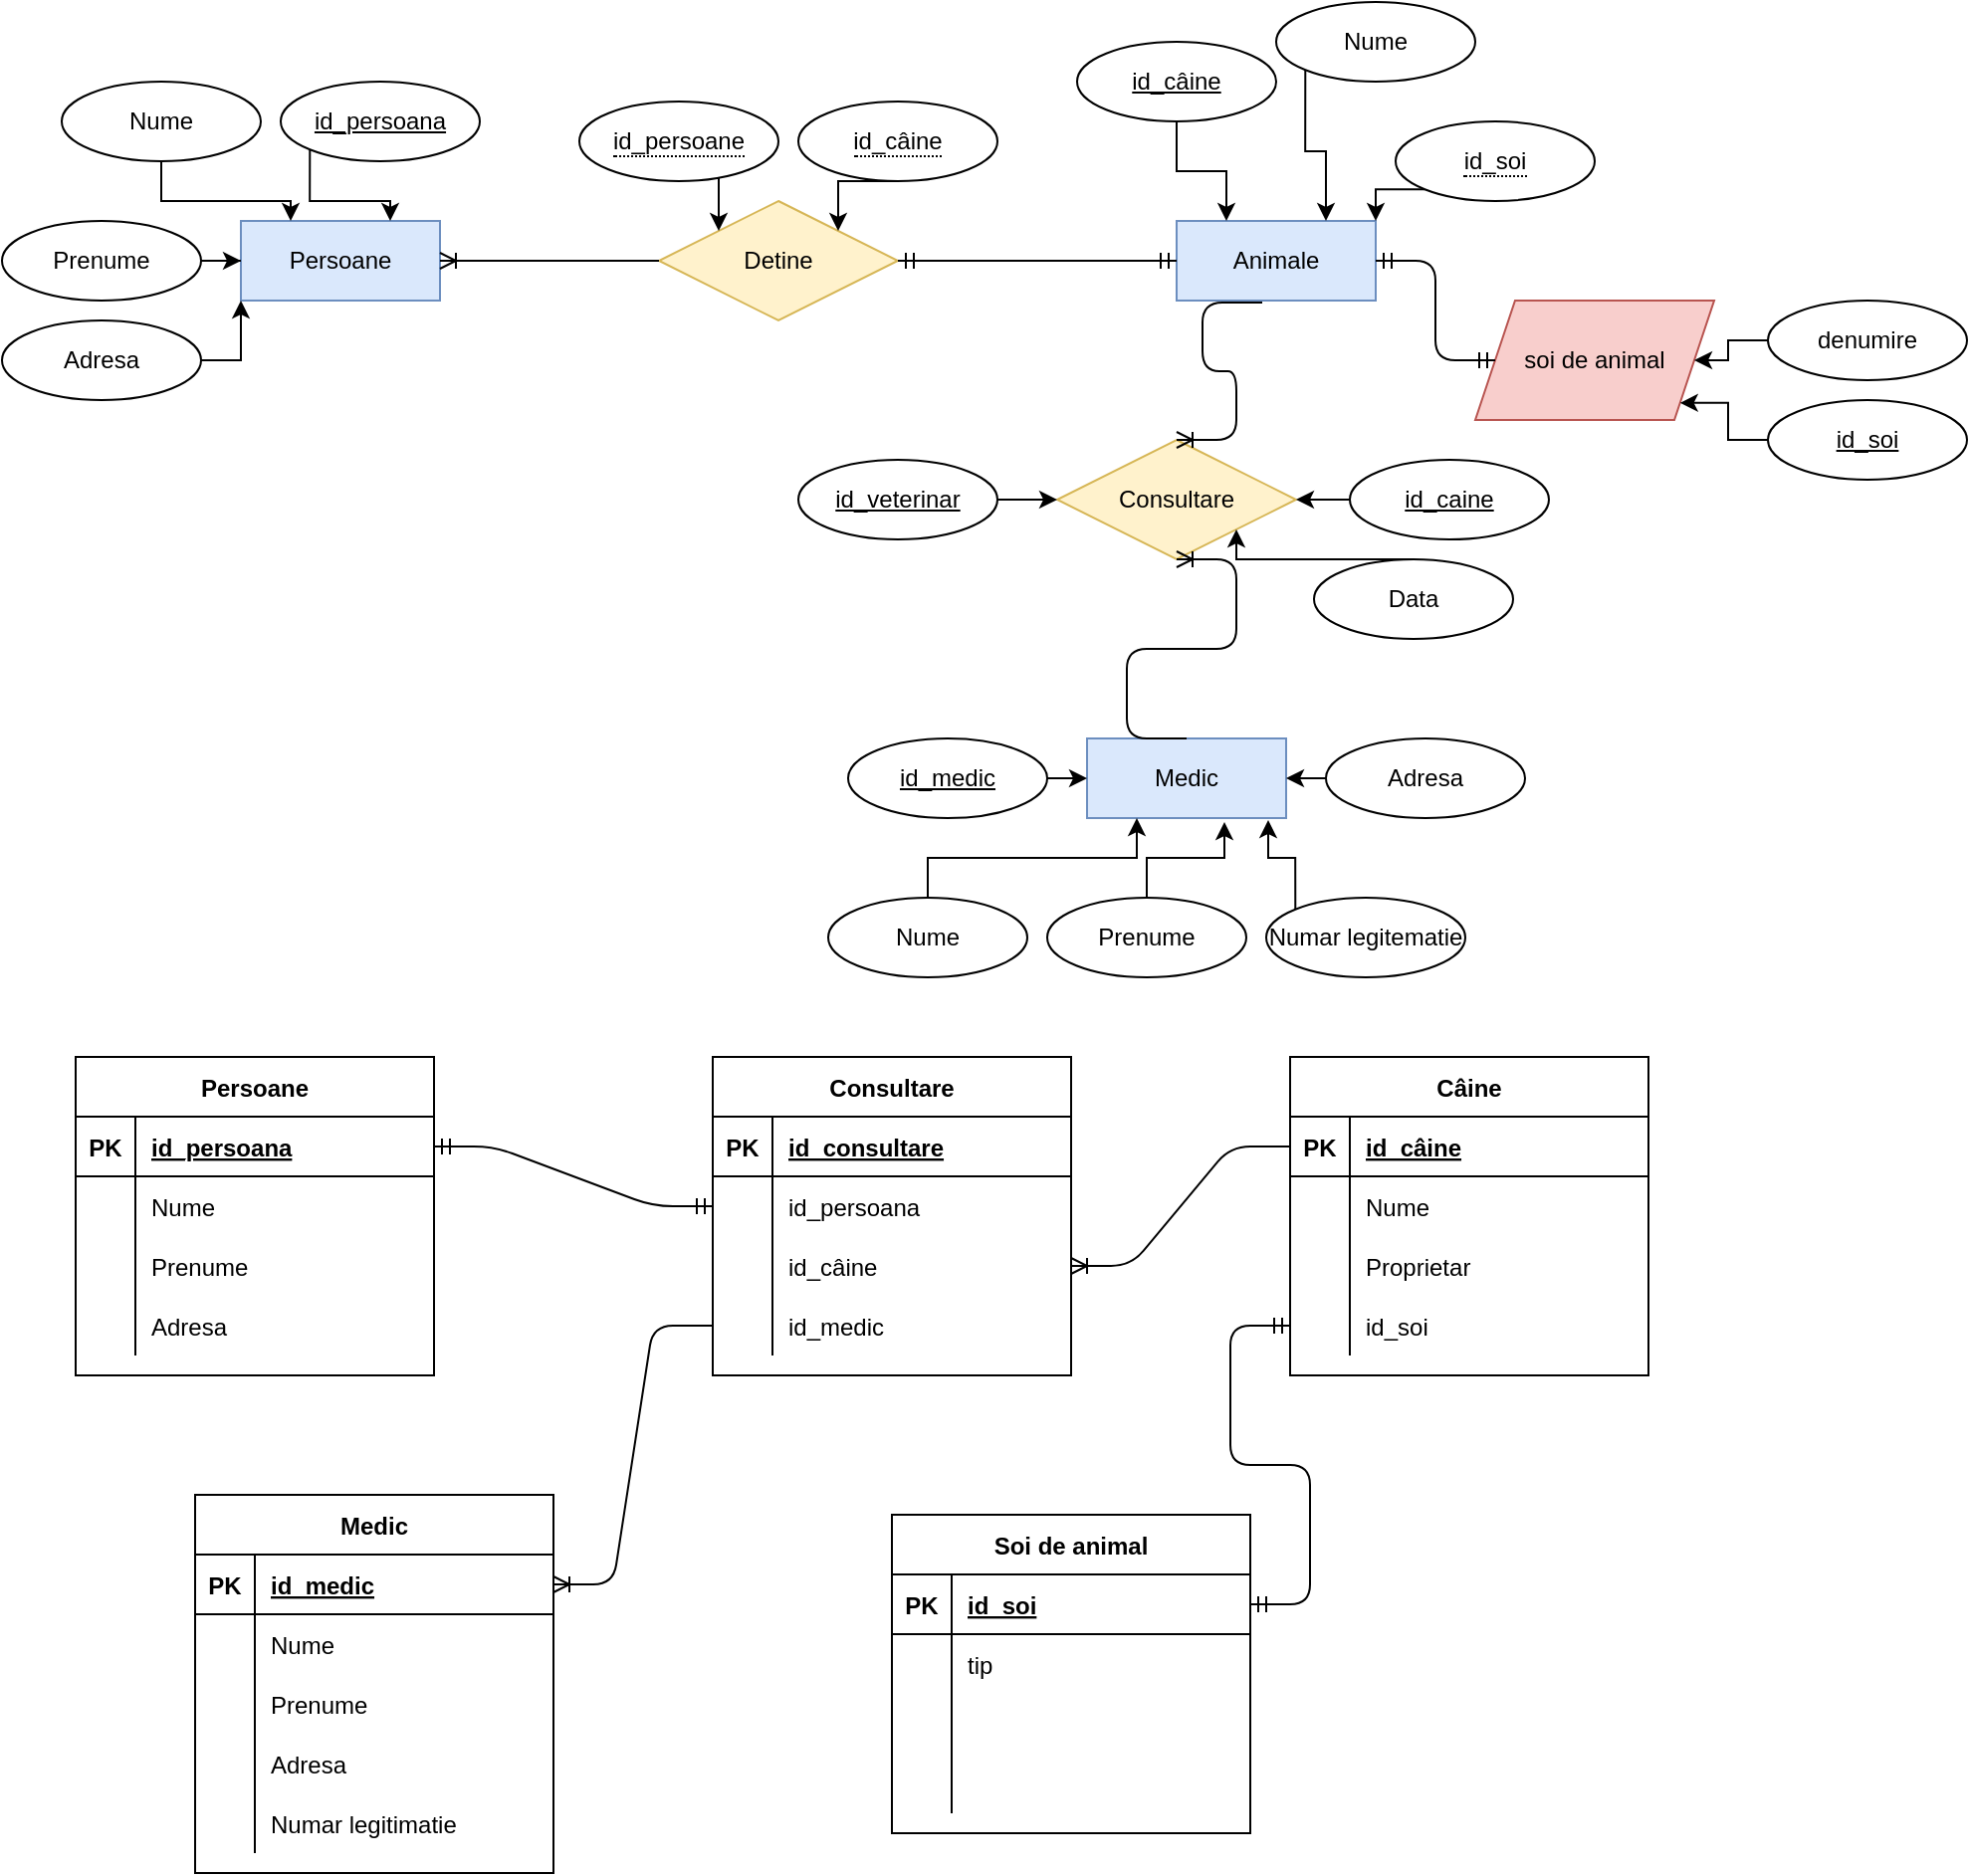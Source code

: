 <mxfile version="14.5.6" type="google"><diagram id="ahMqKwk7GTCR7lcBYKXt" name="Page-1"><mxGraphModel dx="1483" dy="786" grid="1" gridSize="10" guides="1" tooltips="1" connect="1" arrows="1" fold="1" page="1" pageScale="1" pageWidth="827" pageHeight="1169" math="0" shadow="0"><root><mxCell id="0"/><mxCell id="1" parent="0"/><mxCell id="pin97Sy3de3NEiCgct8l-1" value="Persoane" style="whiteSpace=wrap;html=1;align=center;fillColor=#dae8fc;strokeColor=#6c8ebf;" parent="1" vertex="1"><mxGeometry x="120" y="120" width="100" height="40" as="geometry"/></mxCell><mxCell id="pin97Sy3de3NEiCgct8l-2" value="Animale" style="whiteSpace=wrap;html=1;align=center;fillColor=#dae8fc;strokeColor=#6c8ebf;" parent="1" vertex="1"><mxGeometry x="590" y="120" width="100" height="40" as="geometry"/></mxCell><mxCell id="pin97Sy3de3NEiCgct8l-8" style="edgeStyle=orthogonalEdgeStyle;rounded=0;orthogonalLoop=1;jettySize=auto;html=1;exitX=0;exitY=1;exitDx=0;exitDy=0;entryX=0.75;entryY=0;entryDx=0;entryDy=0;" parent="1" source="pin97Sy3de3NEiCgct8l-3" target="pin97Sy3de3NEiCgct8l-1" edge="1"><mxGeometry relative="1" as="geometry"/></mxCell><mxCell id="pin97Sy3de3NEiCgct8l-3" value="id_persoana" style="ellipse;whiteSpace=wrap;html=1;align=center;fontStyle=4;" parent="1" vertex="1"><mxGeometry x="140" y="50" width="100" height="40" as="geometry"/></mxCell><mxCell id="pin97Sy3de3NEiCgct8l-7" style="edgeStyle=orthogonalEdgeStyle;rounded=0;orthogonalLoop=1;jettySize=auto;html=1;exitX=0.5;exitY=1;exitDx=0;exitDy=0;entryX=0.25;entryY=0;entryDx=0;entryDy=0;" parent="1" source="pin97Sy3de3NEiCgct8l-4" target="pin97Sy3de3NEiCgct8l-1" edge="1"><mxGeometry relative="1" as="geometry"/></mxCell><mxCell id="pin97Sy3de3NEiCgct8l-4" value="Nume" style="ellipse;whiteSpace=wrap;html=1;align=center;" parent="1" vertex="1"><mxGeometry x="30" y="50" width="100" height="40" as="geometry"/></mxCell><mxCell id="AG9GN4MDH5ItmJ9Yy0Sa-4" style="edgeStyle=orthogonalEdgeStyle;rounded=0;orthogonalLoop=1;jettySize=auto;html=1;entryX=0;entryY=0.5;entryDx=0;entryDy=0;" parent="1" source="pin97Sy3de3NEiCgct8l-5" target="pin97Sy3de3NEiCgct8l-1" edge="1"><mxGeometry relative="1" as="geometry"/></mxCell><mxCell id="pin97Sy3de3NEiCgct8l-5" value="Prenume" style="ellipse;whiteSpace=wrap;html=1;align=center;" parent="1" vertex="1"><mxGeometry y="120" width="100" height="40" as="geometry"/></mxCell><mxCell id="AG9GN4MDH5ItmJ9Yy0Sa-5" style="edgeStyle=orthogonalEdgeStyle;rounded=0;orthogonalLoop=1;jettySize=auto;html=1;entryX=0;entryY=1;entryDx=0;entryDy=0;" parent="1" source="pin97Sy3de3NEiCgct8l-6" target="pin97Sy3de3NEiCgct8l-1" edge="1"><mxGeometry relative="1" as="geometry"/></mxCell><mxCell id="pin97Sy3de3NEiCgct8l-6" value="Adresa" style="ellipse;whiteSpace=wrap;html=1;align=center;" parent="1" vertex="1"><mxGeometry y="170" width="100" height="40" as="geometry"/></mxCell><mxCell id="pin97Sy3de3NEiCgct8l-52" style="edgeStyle=orthogonalEdgeStyle;rounded=0;orthogonalLoop=1;jettySize=auto;html=1;exitX=0.5;exitY=1;exitDx=0;exitDy=0;entryX=0.25;entryY=0;entryDx=0;entryDy=0;" parent="1" source="pin97Sy3de3NEiCgct8l-9" target="pin97Sy3de3NEiCgct8l-2" edge="1"><mxGeometry relative="1" as="geometry"/></mxCell><mxCell id="pin97Sy3de3NEiCgct8l-9" value="id_câine" style="ellipse;whiteSpace=wrap;html=1;align=center;fontStyle=4;" parent="1" vertex="1"><mxGeometry x="540" y="30" width="100" height="40" as="geometry"/></mxCell><mxCell id="pin97Sy3de3NEiCgct8l-15" style="edgeStyle=orthogonalEdgeStyle;rounded=0;orthogonalLoop=1;jettySize=auto;html=1;exitX=0;exitY=1;exitDx=0;exitDy=0;entryX=0.75;entryY=0;entryDx=0;entryDy=0;" parent="1" source="pin97Sy3de3NEiCgct8l-10" target="pin97Sy3de3NEiCgct8l-2" edge="1"><mxGeometry relative="1" as="geometry"/></mxCell><mxCell id="pin97Sy3de3NEiCgct8l-10" value="Nume" style="ellipse;whiteSpace=wrap;html=1;align=center;" parent="1" vertex="1"><mxGeometry x="640" y="10" width="100" height="40" as="geometry"/></mxCell><mxCell id="pin97Sy3de3NEiCgct8l-17" value="Medic" style="whiteSpace=wrap;html=1;align=center;fillColor=#dae8fc;strokeColor=#6c8ebf;" parent="1" vertex="1"><mxGeometry x="545" y="380" width="100" height="40" as="geometry"/></mxCell><mxCell id="pin97Sy3de3NEiCgct8l-22" style="edgeStyle=orthogonalEdgeStyle;rounded=0;orthogonalLoop=1;jettySize=auto;html=1;exitX=1;exitY=0.5;exitDx=0;exitDy=0;entryX=0;entryY=0.5;entryDx=0;entryDy=0;" parent="1" source="pin97Sy3de3NEiCgct8l-18" target="pin97Sy3de3NEiCgct8l-17" edge="1"><mxGeometry relative="1" as="geometry"/></mxCell><mxCell id="pin97Sy3de3NEiCgct8l-18" value="id_medic" style="ellipse;whiteSpace=wrap;html=1;align=center;fontStyle=4;" parent="1" vertex="1"><mxGeometry x="425" y="380" width="100" height="40" as="geometry"/></mxCell><mxCell id="pin97Sy3de3NEiCgct8l-25" style="edgeStyle=orthogonalEdgeStyle;rounded=0;orthogonalLoop=1;jettySize=auto;html=1;exitX=0.5;exitY=0;exitDx=0;exitDy=0;entryX=0.69;entryY=1.05;entryDx=0;entryDy=0;entryPerimeter=0;" parent="1" source="pin97Sy3de3NEiCgct8l-19" target="pin97Sy3de3NEiCgct8l-17" edge="1"><mxGeometry relative="1" as="geometry"/></mxCell><mxCell id="pin97Sy3de3NEiCgct8l-19" value="Prenume" style="ellipse;whiteSpace=wrap;html=1;align=center;" parent="1" vertex="1"><mxGeometry x="525" y="460" width="100" height="40" as="geometry"/></mxCell><mxCell id="pin97Sy3de3NEiCgct8l-23" style="edgeStyle=orthogonalEdgeStyle;rounded=0;orthogonalLoop=1;jettySize=auto;html=1;exitX=0;exitY=0.5;exitDx=0;exitDy=0;entryX=1;entryY=0.5;entryDx=0;entryDy=0;" parent="1" source="pin97Sy3de3NEiCgct8l-20" target="pin97Sy3de3NEiCgct8l-17" edge="1"><mxGeometry relative="1" as="geometry"/></mxCell><mxCell id="pin97Sy3de3NEiCgct8l-20" value="Adresa" style="ellipse;whiteSpace=wrap;html=1;align=center;" parent="1" vertex="1"><mxGeometry x="665" y="380" width="100" height="40" as="geometry"/></mxCell><mxCell id="pin97Sy3de3NEiCgct8l-24" style="edgeStyle=orthogonalEdgeStyle;rounded=0;orthogonalLoop=1;jettySize=auto;html=1;exitX=0.5;exitY=0;exitDx=0;exitDy=0;entryX=0.25;entryY=1;entryDx=0;entryDy=0;" parent="1" source="pin97Sy3de3NEiCgct8l-21" target="pin97Sy3de3NEiCgct8l-17" edge="1"><mxGeometry relative="1" as="geometry"/></mxCell><mxCell id="pin97Sy3de3NEiCgct8l-21" value="Nume" style="ellipse;whiteSpace=wrap;html=1;align=center;" parent="1" vertex="1"><mxGeometry x="415" y="460" width="100" height="40" as="geometry"/></mxCell><mxCell id="pin97Sy3de3NEiCgct8l-26" value="Detine" style="shape=rhombus;perimeter=rhombusPerimeter;whiteSpace=wrap;html=1;align=center;fillColor=#fff2cc;strokeColor=#d6b656;" parent="1" vertex="1"><mxGeometry x="330" y="110" width="120" height="60" as="geometry"/></mxCell><mxCell id="pin97Sy3de3NEiCgct8l-32" style="edgeStyle=orthogonalEdgeStyle;rounded=0;orthogonalLoop=1;jettySize=auto;html=1;exitX=0;exitY=0;exitDx=0;exitDy=0;entryX=0.91;entryY=1.025;entryDx=0;entryDy=0;entryPerimeter=0;" parent="1" source="pin97Sy3de3NEiCgct8l-30" target="pin97Sy3de3NEiCgct8l-17" edge="1"><mxGeometry relative="1" as="geometry"/></mxCell><mxCell id="pin97Sy3de3NEiCgct8l-30" value="Numar legitematie" style="ellipse;whiteSpace=wrap;html=1;align=center;" parent="1" vertex="1"><mxGeometry x="635" y="460" width="100" height="40" as="geometry"/></mxCell><mxCell id="pin97Sy3de3NEiCgct8l-48" style="edgeStyle=orthogonalEdgeStyle;rounded=0;orthogonalLoop=1;jettySize=auto;html=1;exitX=1;exitY=1;exitDx=0;exitDy=0;entryX=0;entryY=0;entryDx=0;entryDy=0;" parent="1" source="pin97Sy3de3NEiCgct8l-42" target="pin97Sy3de3NEiCgct8l-26" edge="1"><mxGeometry relative="1" as="geometry"/></mxCell><mxCell id="pin97Sy3de3NEiCgct8l-42" value="&lt;span style=&quot;border-bottom: 1px dotted&quot;&gt;id_persoane&lt;/span&gt;" style="ellipse;whiteSpace=wrap;html=1;align=center;" parent="1" vertex="1"><mxGeometry x="290" y="60" width="100" height="40" as="geometry"/></mxCell><mxCell id="pin97Sy3de3NEiCgct8l-47" style="edgeStyle=orthogonalEdgeStyle;rounded=0;orthogonalLoop=1;jettySize=auto;html=1;exitX=0.5;exitY=1;exitDx=0;exitDy=0;entryX=1;entryY=0;entryDx=0;entryDy=0;" parent="1" source="pin97Sy3de3NEiCgct8l-43" target="pin97Sy3de3NEiCgct8l-26" edge="1"><mxGeometry relative="1" as="geometry"/></mxCell><mxCell id="pin97Sy3de3NEiCgct8l-43" value="&lt;span style=&quot;border-bottom: 1px dotted&quot;&gt;id_câine&lt;/span&gt;" style="ellipse;whiteSpace=wrap;html=1;align=center;" parent="1" vertex="1"><mxGeometry x="400" y="60" width="100" height="40" as="geometry"/></mxCell><mxCell id="pin97Sy3de3NEiCgct8l-49" value="soi de animal" style="shape=parallelogram;perimeter=parallelogramPerimeter;whiteSpace=wrap;html=1;fixedSize=1;fillColor=#f8cecc;strokeColor=#b85450;" parent="1" vertex="1"><mxGeometry x="740" y="160" width="120" height="60" as="geometry"/></mxCell><mxCell id="AG9GN4MDH5ItmJ9Yy0Sa-2" style="edgeStyle=orthogonalEdgeStyle;rounded=0;orthogonalLoop=1;jettySize=auto;html=1;entryX=1;entryY=1;entryDx=0;entryDy=0;" parent="1" source="pin97Sy3de3NEiCgct8l-55" target="pin97Sy3de3NEiCgct8l-49" edge="1"><mxGeometry relative="1" as="geometry"/></mxCell><mxCell id="pin97Sy3de3NEiCgct8l-55" value="id_soi" style="ellipse;whiteSpace=wrap;html=1;align=center;fontStyle=4;" parent="1" vertex="1"><mxGeometry x="887" y="210" width="100" height="40" as="geometry"/></mxCell><mxCell id="AG9GN4MDH5ItmJ9Yy0Sa-1" style="edgeStyle=orthogonalEdgeStyle;rounded=0;orthogonalLoop=1;jettySize=auto;html=1;entryX=1;entryY=0.5;entryDx=0;entryDy=0;" parent="1" source="pin97Sy3de3NEiCgct8l-56" target="pin97Sy3de3NEiCgct8l-49" edge="1"><mxGeometry relative="1" as="geometry"/></mxCell><mxCell id="pin97Sy3de3NEiCgct8l-56" value="denumire" style="ellipse;whiteSpace=wrap;html=1;align=center;" parent="1" vertex="1"><mxGeometry x="887" y="160" width="100" height="40" as="geometry"/></mxCell><mxCell id="pin97Sy3de3NEiCgct8l-62" value="" style="edgeStyle=entityRelationEdgeStyle;fontSize=12;html=1;endArrow=ERmandOne;startArrow=ERmandOne;entryX=1;entryY=0.5;entryDx=0;entryDy=0;exitX=0;exitY=0.5;exitDx=0;exitDy=0;" parent="1" source="pin97Sy3de3NEiCgct8l-49" target="pin97Sy3de3NEiCgct8l-2" edge="1"><mxGeometry width="100" height="100" relative="1" as="geometry"><mxPoint x="490" y="280" as="sourcePoint"/><mxPoint x="590" y="180" as="targetPoint"/></mxGeometry></mxCell><mxCell id="pin97Sy3de3NEiCgct8l-67" value="Persoane" style="shape=table;startSize=30;container=1;collapsible=1;childLayout=tableLayout;fixedRows=1;rowLines=0;fontStyle=1;align=center;resizeLast=1;" parent="1" vertex="1"><mxGeometry x="37" y="540" width="180" height="160" as="geometry"/></mxCell><mxCell id="pin97Sy3de3NEiCgct8l-68" value="" style="shape=partialRectangle;collapsible=0;dropTarget=0;pointerEvents=0;fillColor=none;top=0;left=0;bottom=1;right=0;points=[[0,0.5],[1,0.5]];portConstraint=eastwest;" parent="pin97Sy3de3NEiCgct8l-67" vertex="1"><mxGeometry y="30" width="180" height="30" as="geometry"/></mxCell><mxCell id="pin97Sy3de3NEiCgct8l-69" value="PK" style="shape=partialRectangle;connectable=0;fillColor=none;top=0;left=0;bottom=0;right=0;fontStyle=1;overflow=hidden;" parent="pin97Sy3de3NEiCgct8l-68" vertex="1"><mxGeometry width="30" height="30" as="geometry"/></mxCell><mxCell id="pin97Sy3de3NEiCgct8l-70" value="id_persoana" style="shape=partialRectangle;connectable=0;fillColor=none;top=0;left=0;bottom=0;right=0;align=left;spacingLeft=6;fontStyle=5;overflow=hidden;" parent="pin97Sy3de3NEiCgct8l-68" vertex="1"><mxGeometry x="30" width="150" height="30" as="geometry"/></mxCell><mxCell id="pin97Sy3de3NEiCgct8l-71" value="" style="shape=partialRectangle;collapsible=0;dropTarget=0;pointerEvents=0;fillColor=none;top=0;left=0;bottom=0;right=0;points=[[0,0.5],[1,0.5]];portConstraint=eastwest;" parent="pin97Sy3de3NEiCgct8l-67" vertex="1"><mxGeometry y="60" width="180" height="30" as="geometry"/></mxCell><mxCell id="pin97Sy3de3NEiCgct8l-72" value="" style="shape=partialRectangle;connectable=0;fillColor=none;top=0;left=0;bottom=0;right=0;editable=1;overflow=hidden;" parent="pin97Sy3de3NEiCgct8l-71" vertex="1"><mxGeometry width="30" height="30" as="geometry"/></mxCell><mxCell id="pin97Sy3de3NEiCgct8l-73" value="Nume" style="shape=partialRectangle;connectable=0;fillColor=none;top=0;left=0;bottom=0;right=0;align=left;spacingLeft=6;overflow=hidden;" parent="pin97Sy3de3NEiCgct8l-71" vertex="1"><mxGeometry x="30" width="150" height="30" as="geometry"/></mxCell><mxCell id="pin97Sy3de3NEiCgct8l-74" value="" style="shape=partialRectangle;collapsible=0;dropTarget=0;pointerEvents=0;fillColor=none;top=0;left=0;bottom=0;right=0;points=[[0,0.5],[1,0.5]];portConstraint=eastwest;" parent="pin97Sy3de3NEiCgct8l-67" vertex="1"><mxGeometry y="90" width="180" height="30" as="geometry"/></mxCell><mxCell id="pin97Sy3de3NEiCgct8l-75" value="" style="shape=partialRectangle;connectable=0;fillColor=none;top=0;left=0;bottom=0;right=0;editable=1;overflow=hidden;" parent="pin97Sy3de3NEiCgct8l-74" vertex="1"><mxGeometry width="30" height="30" as="geometry"/></mxCell><mxCell id="pin97Sy3de3NEiCgct8l-76" value="Prenume" style="shape=partialRectangle;connectable=0;fillColor=none;top=0;left=0;bottom=0;right=0;align=left;spacingLeft=6;overflow=hidden;" parent="pin97Sy3de3NEiCgct8l-74" vertex="1"><mxGeometry x="30" width="150" height="30" as="geometry"/></mxCell><mxCell id="pin97Sy3de3NEiCgct8l-77" value="" style="shape=partialRectangle;collapsible=0;dropTarget=0;pointerEvents=0;fillColor=none;top=0;left=0;bottom=0;right=0;points=[[0,0.5],[1,0.5]];portConstraint=eastwest;" parent="pin97Sy3de3NEiCgct8l-67" vertex="1"><mxGeometry y="120" width="180" height="30" as="geometry"/></mxCell><mxCell id="pin97Sy3de3NEiCgct8l-78" value="" style="shape=partialRectangle;connectable=0;fillColor=none;top=0;left=0;bottom=0;right=0;editable=1;overflow=hidden;" parent="pin97Sy3de3NEiCgct8l-77" vertex="1"><mxGeometry width="30" height="30" as="geometry"/></mxCell><mxCell id="pin97Sy3de3NEiCgct8l-79" value="Adresa" style="shape=partialRectangle;connectable=0;fillColor=none;top=0;left=0;bottom=0;right=0;align=left;spacingLeft=6;overflow=hidden;" parent="pin97Sy3de3NEiCgct8l-77" vertex="1"><mxGeometry x="30" width="150" height="30" as="geometry"/></mxCell><mxCell id="pin97Sy3de3NEiCgct8l-80" value="Consultare" style="shape=table;startSize=30;container=1;collapsible=1;childLayout=tableLayout;fixedRows=1;rowLines=0;fontStyle=1;align=center;resizeLast=1;" parent="1" vertex="1"><mxGeometry x="357" y="540" width="180" height="160" as="geometry"/></mxCell><mxCell id="pin97Sy3de3NEiCgct8l-81" value="" style="shape=partialRectangle;collapsible=0;dropTarget=0;pointerEvents=0;fillColor=none;top=0;left=0;bottom=1;right=0;points=[[0,0.5],[1,0.5]];portConstraint=eastwest;" parent="pin97Sy3de3NEiCgct8l-80" vertex="1"><mxGeometry y="30" width="180" height="30" as="geometry"/></mxCell><mxCell id="pin97Sy3de3NEiCgct8l-82" value="PK" style="shape=partialRectangle;connectable=0;fillColor=none;top=0;left=0;bottom=0;right=0;fontStyle=1;overflow=hidden;" parent="pin97Sy3de3NEiCgct8l-81" vertex="1"><mxGeometry width="30" height="30" as="geometry"/></mxCell><mxCell id="pin97Sy3de3NEiCgct8l-83" value="id_consultare" style="shape=partialRectangle;connectable=0;fillColor=none;top=0;left=0;bottom=0;right=0;align=left;spacingLeft=6;fontStyle=5;overflow=hidden;" parent="pin97Sy3de3NEiCgct8l-81" vertex="1"><mxGeometry x="30" width="150" height="30" as="geometry"/></mxCell><mxCell id="pin97Sy3de3NEiCgct8l-84" value="" style="shape=partialRectangle;collapsible=0;dropTarget=0;pointerEvents=0;fillColor=none;top=0;left=0;bottom=0;right=0;points=[[0,0.5],[1,0.5]];portConstraint=eastwest;" parent="pin97Sy3de3NEiCgct8l-80" vertex="1"><mxGeometry y="60" width="180" height="30" as="geometry"/></mxCell><mxCell id="pin97Sy3de3NEiCgct8l-85" value="" style="shape=partialRectangle;connectable=0;fillColor=none;top=0;left=0;bottom=0;right=0;editable=1;overflow=hidden;" parent="pin97Sy3de3NEiCgct8l-84" vertex="1"><mxGeometry width="30" height="30" as="geometry"/></mxCell><mxCell id="pin97Sy3de3NEiCgct8l-86" value="id_persoana" style="shape=partialRectangle;connectable=0;fillColor=none;top=0;left=0;bottom=0;right=0;align=left;spacingLeft=6;overflow=hidden;" parent="pin97Sy3de3NEiCgct8l-84" vertex="1"><mxGeometry x="30" width="150" height="30" as="geometry"/></mxCell><mxCell id="pin97Sy3de3NEiCgct8l-87" value="" style="shape=partialRectangle;collapsible=0;dropTarget=0;pointerEvents=0;fillColor=none;top=0;left=0;bottom=0;right=0;points=[[0,0.5],[1,0.5]];portConstraint=eastwest;" parent="pin97Sy3de3NEiCgct8l-80" vertex="1"><mxGeometry y="90" width="180" height="30" as="geometry"/></mxCell><mxCell id="pin97Sy3de3NEiCgct8l-88" value="" style="shape=partialRectangle;connectable=0;fillColor=none;top=0;left=0;bottom=0;right=0;editable=1;overflow=hidden;" parent="pin97Sy3de3NEiCgct8l-87" vertex="1"><mxGeometry width="30" height="30" as="geometry"/></mxCell><mxCell id="pin97Sy3de3NEiCgct8l-89" value="id_câine" style="shape=partialRectangle;connectable=0;fillColor=none;top=0;left=0;bottom=0;right=0;align=left;spacingLeft=6;overflow=hidden;" parent="pin97Sy3de3NEiCgct8l-87" vertex="1"><mxGeometry x="30" width="150" height="30" as="geometry"/></mxCell><mxCell id="pin97Sy3de3NEiCgct8l-90" value="" style="shape=partialRectangle;collapsible=0;dropTarget=0;pointerEvents=0;fillColor=none;top=0;left=0;bottom=0;right=0;points=[[0,0.5],[1,0.5]];portConstraint=eastwest;" parent="pin97Sy3de3NEiCgct8l-80" vertex="1"><mxGeometry y="120" width="180" height="30" as="geometry"/></mxCell><mxCell id="pin97Sy3de3NEiCgct8l-91" value="" style="shape=partialRectangle;connectable=0;fillColor=none;top=0;left=0;bottom=0;right=0;editable=1;overflow=hidden;" parent="pin97Sy3de3NEiCgct8l-90" vertex="1"><mxGeometry width="30" height="30" as="geometry"/></mxCell><mxCell id="pin97Sy3de3NEiCgct8l-92" value="id_medic" style="shape=partialRectangle;connectable=0;fillColor=none;top=0;left=0;bottom=0;right=0;align=left;spacingLeft=6;overflow=hidden;" parent="pin97Sy3de3NEiCgct8l-90" vertex="1"><mxGeometry x="30" width="150" height="30" as="geometry"/></mxCell><mxCell id="pin97Sy3de3NEiCgct8l-93" value="Câine" style="shape=table;startSize=30;container=1;collapsible=1;childLayout=tableLayout;fixedRows=1;rowLines=0;fontStyle=1;align=center;resizeLast=1;" parent="1" vertex="1"><mxGeometry x="647" y="540" width="180" height="160" as="geometry"/></mxCell><mxCell id="pin97Sy3de3NEiCgct8l-94" value="" style="shape=partialRectangle;collapsible=0;dropTarget=0;pointerEvents=0;fillColor=none;top=0;left=0;bottom=1;right=0;points=[[0,0.5],[1,0.5]];portConstraint=eastwest;" parent="pin97Sy3de3NEiCgct8l-93" vertex="1"><mxGeometry y="30" width="180" height="30" as="geometry"/></mxCell><mxCell id="pin97Sy3de3NEiCgct8l-95" value="PK" style="shape=partialRectangle;connectable=0;fillColor=none;top=0;left=0;bottom=0;right=0;fontStyle=1;overflow=hidden;" parent="pin97Sy3de3NEiCgct8l-94" vertex="1"><mxGeometry width="30" height="30" as="geometry"/></mxCell><mxCell id="pin97Sy3de3NEiCgct8l-96" value="id_câine" style="shape=partialRectangle;connectable=0;fillColor=none;top=0;left=0;bottom=0;right=0;align=left;spacingLeft=6;fontStyle=5;overflow=hidden;" parent="pin97Sy3de3NEiCgct8l-94" vertex="1"><mxGeometry x="30" width="150" height="30" as="geometry"/></mxCell><mxCell id="pin97Sy3de3NEiCgct8l-97" value="" style="shape=partialRectangle;collapsible=0;dropTarget=0;pointerEvents=0;fillColor=none;top=0;left=0;bottom=0;right=0;points=[[0,0.5],[1,0.5]];portConstraint=eastwest;" parent="pin97Sy3de3NEiCgct8l-93" vertex="1"><mxGeometry y="60" width="180" height="30" as="geometry"/></mxCell><mxCell id="pin97Sy3de3NEiCgct8l-98" value="" style="shape=partialRectangle;connectable=0;fillColor=none;top=0;left=0;bottom=0;right=0;editable=1;overflow=hidden;" parent="pin97Sy3de3NEiCgct8l-97" vertex="1"><mxGeometry width="30" height="30" as="geometry"/></mxCell><mxCell id="pin97Sy3de3NEiCgct8l-99" value="Nume" style="shape=partialRectangle;connectable=0;fillColor=none;top=0;left=0;bottom=0;right=0;align=left;spacingLeft=6;overflow=hidden;" parent="pin97Sy3de3NEiCgct8l-97" vertex="1"><mxGeometry x="30" width="150" height="30" as="geometry"/></mxCell><mxCell id="pin97Sy3de3NEiCgct8l-100" value="" style="shape=partialRectangle;collapsible=0;dropTarget=0;pointerEvents=0;fillColor=none;top=0;left=0;bottom=0;right=0;points=[[0,0.5],[1,0.5]];portConstraint=eastwest;" parent="pin97Sy3de3NEiCgct8l-93" vertex="1"><mxGeometry y="90" width="180" height="30" as="geometry"/></mxCell><mxCell id="pin97Sy3de3NEiCgct8l-101" value="" style="shape=partialRectangle;connectable=0;fillColor=none;top=0;left=0;bottom=0;right=0;editable=1;overflow=hidden;" parent="pin97Sy3de3NEiCgct8l-100" vertex="1"><mxGeometry width="30" height="30" as="geometry"/></mxCell><mxCell id="pin97Sy3de3NEiCgct8l-102" value="Proprietar" style="shape=partialRectangle;connectable=0;fillColor=none;top=0;left=0;bottom=0;right=0;align=left;spacingLeft=6;overflow=hidden;" parent="pin97Sy3de3NEiCgct8l-100" vertex="1"><mxGeometry x="30" width="150" height="30" as="geometry"/></mxCell><mxCell id="pin97Sy3de3NEiCgct8l-103" value="" style="shape=partialRectangle;collapsible=0;dropTarget=0;pointerEvents=0;fillColor=none;top=0;left=0;bottom=0;right=0;points=[[0,0.5],[1,0.5]];portConstraint=eastwest;" parent="pin97Sy3de3NEiCgct8l-93" vertex="1"><mxGeometry y="120" width="180" height="30" as="geometry"/></mxCell><mxCell id="pin97Sy3de3NEiCgct8l-104" value="" style="shape=partialRectangle;connectable=0;fillColor=none;top=0;left=0;bottom=0;right=0;editable=1;overflow=hidden;" parent="pin97Sy3de3NEiCgct8l-103" vertex="1"><mxGeometry width="30" height="30" as="geometry"/></mxCell><mxCell id="pin97Sy3de3NEiCgct8l-105" value="id_soi" style="shape=partialRectangle;connectable=0;fillColor=none;top=0;left=0;bottom=0;right=0;align=left;spacingLeft=6;overflow=hidden;" parent="pin97Sy3de3NEiCgct8l-103" vertex="1"><mxGeometry x="30" width="150" height="30" as="geometry"/></mxCell><mxCell id="pin97Sy3de3NEiCgct8l-106" value="Medic" style="shape=table;startSize=30;container=1;collapsible=1;childLayout=tableLayout;fixedRows=1;rowLines=0;fontStyle=1;align=center;resizeLast=1;" parent="1" vertex="1"><mxGeometry x="97" y="760" width="180" height="190" as="geometry"/></mxCell><mxCell id="pin97Sy3de3NEiCgct8l-107" value="" style="shape=partialRectangle;collapsible=0;dropTarget=0;pointerEvents=0;fillColor=none;top=0;left=0;bottom=1;right=0;points=[[0,0.5],[1,0.5]];portConstraint=eastwest;" parent="pin97Sy3de3NEiCgct8l-106" vertex="1"><mxGeometry y="30" width="180" height="30" as="geometry"/></mxCell><mxCell id="pin97Sy3de3NEiCgct8l-108" value="PK" style="shape=partialRectangle;connectable=0;fillColor=none;top=0;left=0;bottom=0;right=0;fontStyle=1;overflow=hidden;" parent="pin97Sy3de3NEiCgct8l-107" vertex="1"><mxGeometry width="30" height="30" as="geometry"/></mxCell><mxCell id="pin97Sy3de3NEiCgct8l-109" value="id_medic" style="shape=partialRectangle;connectable=0;fillColor=none;top=0;left=0;bottom=0;right=0;align=left;spacingLeft=6;fontStyle=5;overflow=hidden;" parent="pin97Sy3de3NEiCgct8l-107" vertex="1"><mxGeometry x="30" width="150" height="30" as="geometry"/></mxCell><mxCell id="pin97Sy3de3NEiCgct8l-110" value="" style="shape=partialRectangle;collapsible=0;dropTarget=0;pointerEvents=0;fillColor=none;top=0;left=0;bottom=0;right=0;points=[[0,0.5],[1,0.5]];portConstraint=eastwest;" parent="pin97Sy3de3NEiCgct8l-106" vertex="1"><mxGeometry y="60" width="180" height="30" as="geometry"/></mxCell><mxCell id="pin97Sy3de3NEiCgct8l-111" value="" style="shape=partialRectangle;connectable=0;fillColor=none;top=0;left=0;bottom=0;right=0;editable=1;overflow=hidden;" parent="pin97Sy3de3NEiCgct8l-110" vertex="1"><mxGeometry width="30" height="30" as="geometry"/></mxCell><mxCell id="pin97Sy3de3NEiCgct8l-112" value="Nume" style="shape=partialRectangle;connectable=0;fillColor=none;top=0;left=0;bottom=0;right=0;align=left;spacingLeft=6;overflow=hidden;" parent="pin97Sy3de3NEiCgct8l-110" vertex="1"><mxGeometry x="30" width="150" height="30" as="geometry"/></mxCell><mxCell id="pin97Sy3de3NEiCgct8l-113" value="" style="shape=partialRectangle;collapsible=0;dropTarget=0;pointerEvents=0;fillColor=none;top=0;left=0;bottom=0;right=0;points=[[0,0.5],[1,0.5]];portConstraint=eastwest;" parent="pin97Sy3de3NEiCgct8l-106" vertex="1"><mxGeometry y="90" width="180" height="30" as="geometry"/></mxCell><mxCell id="pin97Sy3de3NEiCgct8l-114" value="" style="shape=partialRectangle;connectable=0;fillColor=none;top=0;left=0;bottom=0;right=0;editable=1;overflow=hidden;" parent="pin97Sy3de3NEiCgct8l-113" vertex="1"><mxGeometry width="30" height="30" as="geometry"/></mxCell><mxCell id="pin97Sy3de3NEiCgct8l-115" value="Prenume" style="shape=partialRectangle;connectable=0;fillColor=none;top=0;left=0;bottom=0;right=0;align=left;spacingLeft=6;overflow=hidden;" parent="pin97Sy3de3NEiCgct8l-113" vertex="1"><mxGeometry x="30" width="150" height="30" as="geometry"/></mxCell><mxCell id="pin97Sy3de3NEiCgct8l-116" value="" style="shape=partialRectangle;collapsible=0;dropTarget=0;pointerEvents=0;fillColor=none;top=0;left=0;bottom=0;right=0;points=[[0,0.5],[1,0.5]];portConstraint=eastwest;" parent="pin97Sy3de3NEiCgct8l-106" vertex="1"><mxGeometry y="120" width="180" height="30" as="geometry"/></mxCell><mxCell id="pin97Sy3de3NEiCgct8l-117" value="" style="shape=partialRectangle;connectable=0;fillColor=none;top=0;left=0;bottom=0;right=0;editable=1;overflow=hidden;" parent="pin97Sy3de3NEiCgct8l-116" vertex="1"><mxGeometry width="30" height="30" as="geometry"/></mxCell><mxCell id="pin97Sy3de3NEiCgct8l-118" value="Adresa" style="shape=partialRectangle;connectable=0;fillColor=none;top=0;left=0;bottom=0;right=0;align=left;spacingLeft=6;overflow=hidden;" parent="pin97Sy3de3NEiCgct8l-116" vertex="1"><mxGeometry x="30" width="150" height="30" as="geometry"/></mxCell><mxCell id="pin97Sy3de3NEiCgct8l-137" value="" style="shape=partialRectangle;collapsible=0;dropTarget=0;pointerEvents=0;fillColor=none;top=0;left=0;bottom=0;right=0;points=[[0,0.5],[1,0.5]];portConstraint=eastwest;" parent="pin97Sy3de3NEiCgct8l-106" vertex="1"><mxGeometry y="150" width="180" height="30" as="geometry"/></mxCell><mxCell id="pin97Sy3de3NEiCgct8l-138" value="" style="shape=partialRectangle;connectable=0;fillColor=none;top=0;left=0;bottom=0;right=0;editable=1;overflow=hidden;" parent="pin97Sy3de3NEiCgct8l-137" vertex="1"><mxGeometry width="30" height="30" as="geometry"/></mxCell><mxCell id="pin97Sy3de3NEiCgct8l-139" value="Numar legitimatie" style="shape=partialRectangle;connectable=0;fillColor=none;top=0;left=0;bottom=0;right=0;align=left;spacingLeft=6;overflow=hidden;" parent="pin97Sy3de3NEiCgct8l-137" vertex="1"><mxGeometry x="30" width="150" height="30" as="geometry"/></mxCell><mxCell id="pin97Sy3de3NEiCgct8l-119" value="Soi de animal" style="shape=table;startSize=30;container=1;collapsible=1;childLayout=tableLayout;fixedRows=1;rowLines=0;fontStyle=1;align=center;resizeLast=1;" parent="1" vertex="1"><mxGeometry x="447" y="770" width="180" height="160" as="geometry"/></mxCell><mxCell id="pin97Sy3de3NEiCgct8l-120" value="" style="shape=partialRectangle;collapsible=0;dropTarget=0;pointerEvents=0;fillColor=none;top=0;left=0;bottom=1;right=0;points=[[0,0.5],[1,0.5]];portConstraint=eastwest;" parent="pin97Sy3de3NEiCgct8l-119" vertex="1"><mxGeometry y="30" width="180" height="30" as="geometry"/></mxCell><mxCell id="pin97Sy3de3NEiCgct8l-121" value="PK" style="shape=partialRectangle;connectable=0;fillColor=none;top=0;left=0;bottom=0;right=0;fontStyle=1;overflow=hidden;" parent="pin97Sy3de3NEiCgct8l-120" vertex="1"><mxGeometry width="30" height="30" as="geometry"/></mxCell><mxCell id="pin97Sy3de3NEiCgct8l-122" value="id_soi" style="shape=partialRectangle;connectable=0;fillColor=none;top=0;left=0;bottom=0;right=0;align=left;spacingLeft=6;fontStyle=5;overflow=hidden;" parent="pin97Sy3de3NEiCgct8l-120" vertex="1"><mxGeometry x="30" width="150" height="30" as="geometry"/></mxCell><mxCell id="pin97Sy3de3NEiCgct8l-123" value="" style="shape=partialRectangle;collapsible=0;dropTarget=0;pointerEvents=0;fillColor=none;top=0;left=0;bottom=0;right=0;points=[[0,0.5],[1,0.5]];portConstraint=eastwest;" parent="pin97Sy3de3NEiCgct8l-119" vertex="1"><mxGeometry y="60" width="180" height="30" as="geometry"/></mxCell><mxCell id="pin97Sy3de3NEiCgct8l-124" value="" style="shape=partialRectangle;connectable=0;fillColor=none;top=0;left=0;bottom=0;right=0;editable=1;overflow=hidden;" parent="pin97Sy3de3NEiCgct8l-123" vertex="1"><mxGeometry width="30" height="30" as="geometry"/></mxCell><mxCell id="pin97Sy3de3NEiCgct8l-125" value="tip" style="shape=partialRectangle;connectable=0;fillColor=none;top=0;left=0;bottom=0;right=0;align=left;spacingLeft=6;overflow=hidden;" parent="pin97Sy3de3NEiCgct8l-123" vertex="1"><mxGeometry x="30" width="150" height="30" as="geometry"/></mxCell><mxCell id="pin97Sy3de3NEiCgct8l-126" value="" style="shape=partialRectangle;collapsible=0;dropTarget=0;pointerEvents=0;fillColor=none;top=0;left=0;bottom=0;right=0;points=[[0,0.5],[1,0.5]];portConstraint=eastwest;" parent="pin97Sy3de3NEiCgct8l-119" vertex="1"><mxGeometry y="90" width="180" height="30" as="geometry"/></mxCell><mxCell id="pin97Sy3de3NEiCgct8l-127" value="" style="shape=partialRectangle;connectable=0;fillColor=none;top=0;left=0;bottom=0;right=0;editable=1;overflow=hidden;" parent="pin97Sy3de3NEiCgct8l-126" vertex="1"><mxGeometry width="30" height="30" as="geometry"/></mxCell><mxCell id="pin97Sy3de3NEiCgct8l-128" value="" style="shape=partialRectangle;connectable=0;fillColor=none;top=0;left=0;bottom=0;right=0;align=left;spacingLeft=6;overflow=hidden;" parent="pin97Sy3de3NEiCgct8l-126" vertex="1"><mxGeometry x="30" width="150" height="30" as="geometry"/></mxCell><mxCell id="pin97Sy3de3NEiCgct8l-129" value="" style="shape=partialRectangle;collapsible=0;dropTarget=0;pointerEvents=0;fillColor=none;top=0;left=0;bottom=0;right=0;points=[[0,0.5],[1,0.5]];portConstraint=eastwest;" parent="pin97Sy3de3NEiCgct8l-119" vertex="1"><mxGeometry y="120" width="180" height="30" as="geometry"/></mxCell><mxCell id="pin97Sy3de3NEiCgct8l-130" value="" style="shape=partialRectangle;connectable=0;fillColor=none;top=0;left=0;bottom=0;right=0;editable=1;overflow=hidden;" parent="pin97Sy3de3NEiCgct8l-129" vertex="1"><mxGeometry width="30" height="30" as="geometry"/></mxCell><mxCell id="pin97Sy3de3NEiCgct8l-131" value="" style="shape=partialRectangle;connectable=0;fillColor=none;top=0;left=0;bottom=0;right=0;align=left;spacingLeft=6;overflow=hidden;" parent="pin97Sy3de3NEiCgct8l-129" vertex="1"><mxGeometry x="30" width="150" height="30" as="geometry"/></mxCell><mxCell id="pin97Sy3de3NEiCgct8l-141" value="" style="edgeStyle=entityRelationEdgeStyle;fontSize=12;html=1;endArrow=ERmandOne;startArrow=ERmandOne;exitX=1;exitY=0.5;exitDx=0;exitDy=0;entryX=0;entryY=0.5;entryDx=0;entryDy=0;" parent="1" source="pin97Sy3de3NEiCgct8l-68" target="pin97Sy3de3NEiCgct8l-84" edge="1"><mxGeometry width="100" height="100" relative="1" as="geometry"><mxPoint x="247" y="670" as="sourcePoint"/><mxPoint x="347" y="570" as="targetPoint"/></mxGeometry></mxCell><mxCell id="pin97Sy3de3NEiCgct8l-142" value="" style="edgeStyle=entityRelationEdgeStyle;fontSize=12;html=1;endArrow=ERoneToMany;entryX=1;entryY=0.5;entryDx=0;entryDy=0;" parent="1" source="pin97Sy3de3NEiCgct8l-94" target="pin97Sy3de3NEiCgct8l-87" edge="1"><mxGeometry width="100" height="100" relative="1" as="geometry"><mxPoint x="557" y="740" as="sourcePoint"/><mxPoint x="657" y="640" as="targetPoint"/></mxGeometry></mxCell><mxCell id="pin97Sy3de3NEiCgct8l-143" value="" style="edgeStyle=entityRelationEdgeStyle;fontSize=12;html=1;endArrow=ERoneToMany;entryX=1;entryY=0.5;entryDx=0;entryDy=0;exitX=0;exitY=0.5;exitDx=0;exitDy=0;" parent="1" source="pin97Sy3de3NEiCgct8l-90" target="pin97Sy3de3NEiCgct8l-107" edge="1"><mxGeometry width="100" height="100" relative="1" as="geometry"><mxPoint x="397" y="890" as="sourcePoint"/><mxPoint x="497" y="790" as="targetPoint"/></mxGeometry></mxCell><mxCell id="pin97Sy3de3NEiCgct8l-145" value="" style="edgeStyle=entityRelationEdgeStyle;fontSize=12;html=1;endArrow=ERmandOne;startArrow=ERmandOne;entryX=0;entryY=0.5;entryDx=0;entryDy=0;exitX=1;exitY=0.5;exitDx=0;exitDy=0;" parent="1" source="pin97Sy3de3NEiCgct8l-120" target="pin97Sy3de3NEiCgct8l-103" edge="1"><mxGeometry width="100" height="100" relative="1" as="geometry"><mxPoint x="567" y="830" as="sourcePoint"/><mxPoint x="667" y="730" as="targetPoint"/></mxGeometry></mxCell><mxCell id="AG9GN4MDH5ItmJ9Yy0Sa-3" value="Consultare" style="shape=rhombus;perimeter=rhombusPerimeter;whiteSpace=wrap;html=1;align=center;fillColor=#fff2cc;strokeColor=#d6b656;" parent="1" vertex="1"><mxGeometry x="530" y="230" width="120" height="60" as="geometry"/></mxCell><mxCell id="AG9GN4MDH5ItmJ9Yy0Sa-10" style="edgeStyle=orthogonalEdgeStyle;rounded=0;orthogonalLoop=1;jettySize=auto;html=1;entryX=0;entryY=0.5;entryDx=0;entryDy=0;" parent="1" source="AG9GN4MDH5ItmJ9Yy0Sa-7" target="AG9GN4MDH5ItmJ9Yy0Sa-3" edge="1"><mxGeometry relative="1" as="geometry"/></mxCell><mxCell id="AG9GN4MDH5ItmJ9Yy0Sa-7" value="id_veterinar" style="ellipse;whiteSpace=wrap;html=1;align=center;fontStyle=4;" parent="1" vertex="1"><mxGeometry x="400" y="240" width="100" height="40" as="geometry"/></mxCell><mxCell id="AG9GN4MDH5ItmJ9Yy0Sa-11" style="edgeStyle=orthogonalEdgeStyle;rounded=0;orthogonalLoop=1;jettySize=auto;html=1;entryX=1;entryY=0.5;entryDx=0;entryDy=0;" parent="1" source="AG9GN4MDH5ItmJ9Yy0Sa-8" target="AG9GN4MDH5ItmJ9Yy0Sa-3" edge="1"><mxGeometry relative="1" as="geometry"/></mxCell><mxCell id="AG9GN4MDH5ItmJ9Yy0Sa-8" value="id_caine" style="ellipse;whiteSpace=wrap;html=1;align=center;fontStyle=4;" parent="1" vertex="1"><mxGeometry x="677" y="240" width="100" height="40" as="geometry"/></mxCell><mxCell id="AG9GN4MDH5ItmJ9Yy0Sa-12" style="edgeStyle=orthogonalEdgeStyle;rounded=0;orthogonalLoop=1;jettySize=auto;html=1;entryX=1;entryY=1;entryDx=0;entryDy=0;" parent="1" source="AG9GN4MDH5ItmJ9Yy0Sa-9" target="AG9GN4MDH5ItmJ9Yy0Sa-3" edge="1"><mxGeometry relative="1" as="geometry"><Array as="points"><mxPoint x="620" y="290"/></Array></mxGeometry></mxCell><mxCell id="AG9GN4MDH5ItmJ9Yy0Sa-9" value="Data" style="ellipse;whiteSpace=wrap;html=1;align=center;" parent="1" vertex="1"><mxGeometry x="659" y="290" width="100" height="40" as="geometry"/></mxCell><mxCell id="AG9GN4MDH5ItmJ9Yy0Sa-14" value="" style="edgeStyle=entityRelationEdgeStyle;fontSize=12;html=1;endArrow=ERoneToMany;entryX=0.5;entryY=0;entryDx=0;entryDy=0;exitX=0.43;exitY=1.025;exitDx=0;exitDy=0;exitPerimeter=0;" parent="1" source="pin97Sy3de3NEiCgct8l-2" target="AG9GN4MDH5ItmJ9Yy0Sa-3" edge="1"><mxGeometry width="100" height="100" relative="1" as="geometry"><mxPoint x="600" y="310" as="sourcePoint"/><mxPoint x="700" y="210" as="targetPoint"/></mxGeometry></mxCell><mxCell id="AG9GN4MDH5ItmJ9Yy0Sa-15" value="" style="edgeStyle=entityRelationEdgeStyle;fontSize=12;html=1;endArrow=ERoneToMany;exitX=0.5;exitY=0;exitDx=0;exitDy=0;entryX=0.5;entryY=1;entryDx=0;entryDy=0;" parent="1" source="pin97Sy3de3NEiCgct8l-17" target="AG9GN4MDH5ItmJ9Yy0Sa-3" edge="1"><mxGeometry width="100" height="100" relative="1" as="geometry"><mxPoint x="550" y="380" as="sourcePoint"/><mxPoint x="650" y="280" as="targetPoint"/></mxGeometry></mxCell><mxCell id="WqQy-MGjXS6M9L-QXM3p-1" style="edgeStyle=orthogonalEdgeStyle;rounded=0;orthogonalLoop=1;jettySize=auto;html=1;exitX=0;exitY=1;exitDx=0;exitDy=0;entryX=1;entryY=0;entryDx=0;entryDy=0;" edge="1" parent="1" source="AG9GN4MDH5ItmJ9Yy0Sa-16" target="pin97Sy3de3NEiCgct8l-2"><mxGeometry relative="1" as="geometry"/></mxCell><mxCell id="AG9GN4MDH5ItmJ9Yy0Sa-16" value="&lt;span style=&quot;border-bottom: 1px dotted&quot;&gt;id_soi&lt;br&gt;&lt;/span&gt;" style="ellipse;whiteSpace=wrap;html=1;align=center;" parent="1" vertex="1"><mxGeometry x="700" y="70" width="100" height="40" as="geometry"/></mxCell><mxCell id="AG9GN4MDH5ItmJ9Yy0Sa-17" value="" style="edgeStyle=entityRelationEdgeStyle;fontSize=12;html=1;endArrow=ERoneToMany;entryX=1;entryY=0.5;entryDx=0;entryDy=0;exitX=0;exitY=0.5;exitDx=0;exitDy=0;" parent="1" source="pin97Sy3de3NEiCgct8l-26" target="pin97Sy3de3NEiCgct8l-1" edge="1"><mxGeometry width="100" height="100" relative="1" as="geometry"><mxPoint x="350" y="320" as="sourcePoint"/><mxPoint x="450" y="220" as="targetPoint"/></mxGeometry></mxCell><mxCell id="AG9GN4MDH5ItmJ9Yy0Sa-18" value="" style="edgeStyle=entityRelationEdgeStyle;fontSize=12;html=1;endArrow=ERmandOne;startArrow=ERmandOne;entryX=0;entryY=0.5;entryDx=0;entryDy=0;exitX=1;exitY=0.5;exitDx=0;exitDy=0;" parent="1" source="pin97Sy3de3NEiCgct8l-26" target="pin97Sy3de3NEiCgct8l-2" edge="1"><mxGeometry width="100" height="100" relative="1" as="geometry"><mxPoint x="350" y="320" as="sourcePoint"/><mxPoint x="450" y="220" as="targetPoint"/></mxGeometry></mxCell></root></mxGraphModel></diagram></mxfile>